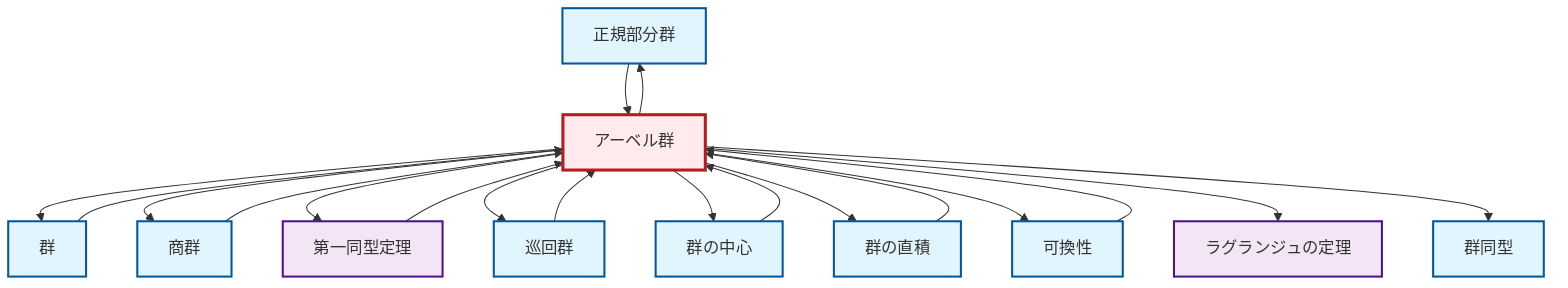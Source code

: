 graph TD
    classDef definition fill:#e1f5fe,stroke:#01579b,stroke-width:2px
    classDef theorem fill:#f3e5f5,stroke:#4a148c,stroke-width:2px
    classDef axiom fill:#fff3e0,stroke:#e65100,stroke-width:2px
    classDef example fill:#e8f5e9,stroke:#1b5e20,stroke-width:2px
    classDef current fill:#ffebee,stroke:#b71c1c,stroke-width:3px
    def-normal-subgroup["正規部分群"]:::definition
    def-isomorphism["群同型"]:::definition
    thm-lagrange["ラグランジュの定理"]:::theorem
    def-group["群"]:::definition
    def-center-of-group["群の中心"]:::definition
    def-commutativity["可換性"]:::definition
    def-direct-product["群の直積"]:::definition
    thm-first-isomorphism["第一同型定理"]:::theorem
    def-abelian-group["アーベル群"]:::definition
    def-quotient-group["商群"]:::definition
    def-cyclic-group["巡回群"]:::definition
    def-direct-product --> def-abelian-group
    def-cyclic-group --> def-abelian-group
    def-quotient-group --> def-abelian-group
    def-abelian-group --> def-group
    def-commutativity --> def-abelian-group
    def-abelian-group --> def-quotient-group
    thm-first-isomorphism --> def-abelian-group
    def-center-of-group --> def-abelian-group
    def-abelian-group --> thm-first-isomorphism
    def-abelian-group --> def-cyclic-group
    def-normal-subgroup --> def-abelian-group
    def-abelian-group --> def-center-of-group
    def-abelian-group --> def-direct-product
    def-abelian-group --> def-normal-subgroup
    def-abelian-group --> def-commutativity
    def-abelian-group --> thm-lagrange
    def-abelian-group --> def-isomorphism
    def-group --> def-abelian-group
    class def-abelian-group current